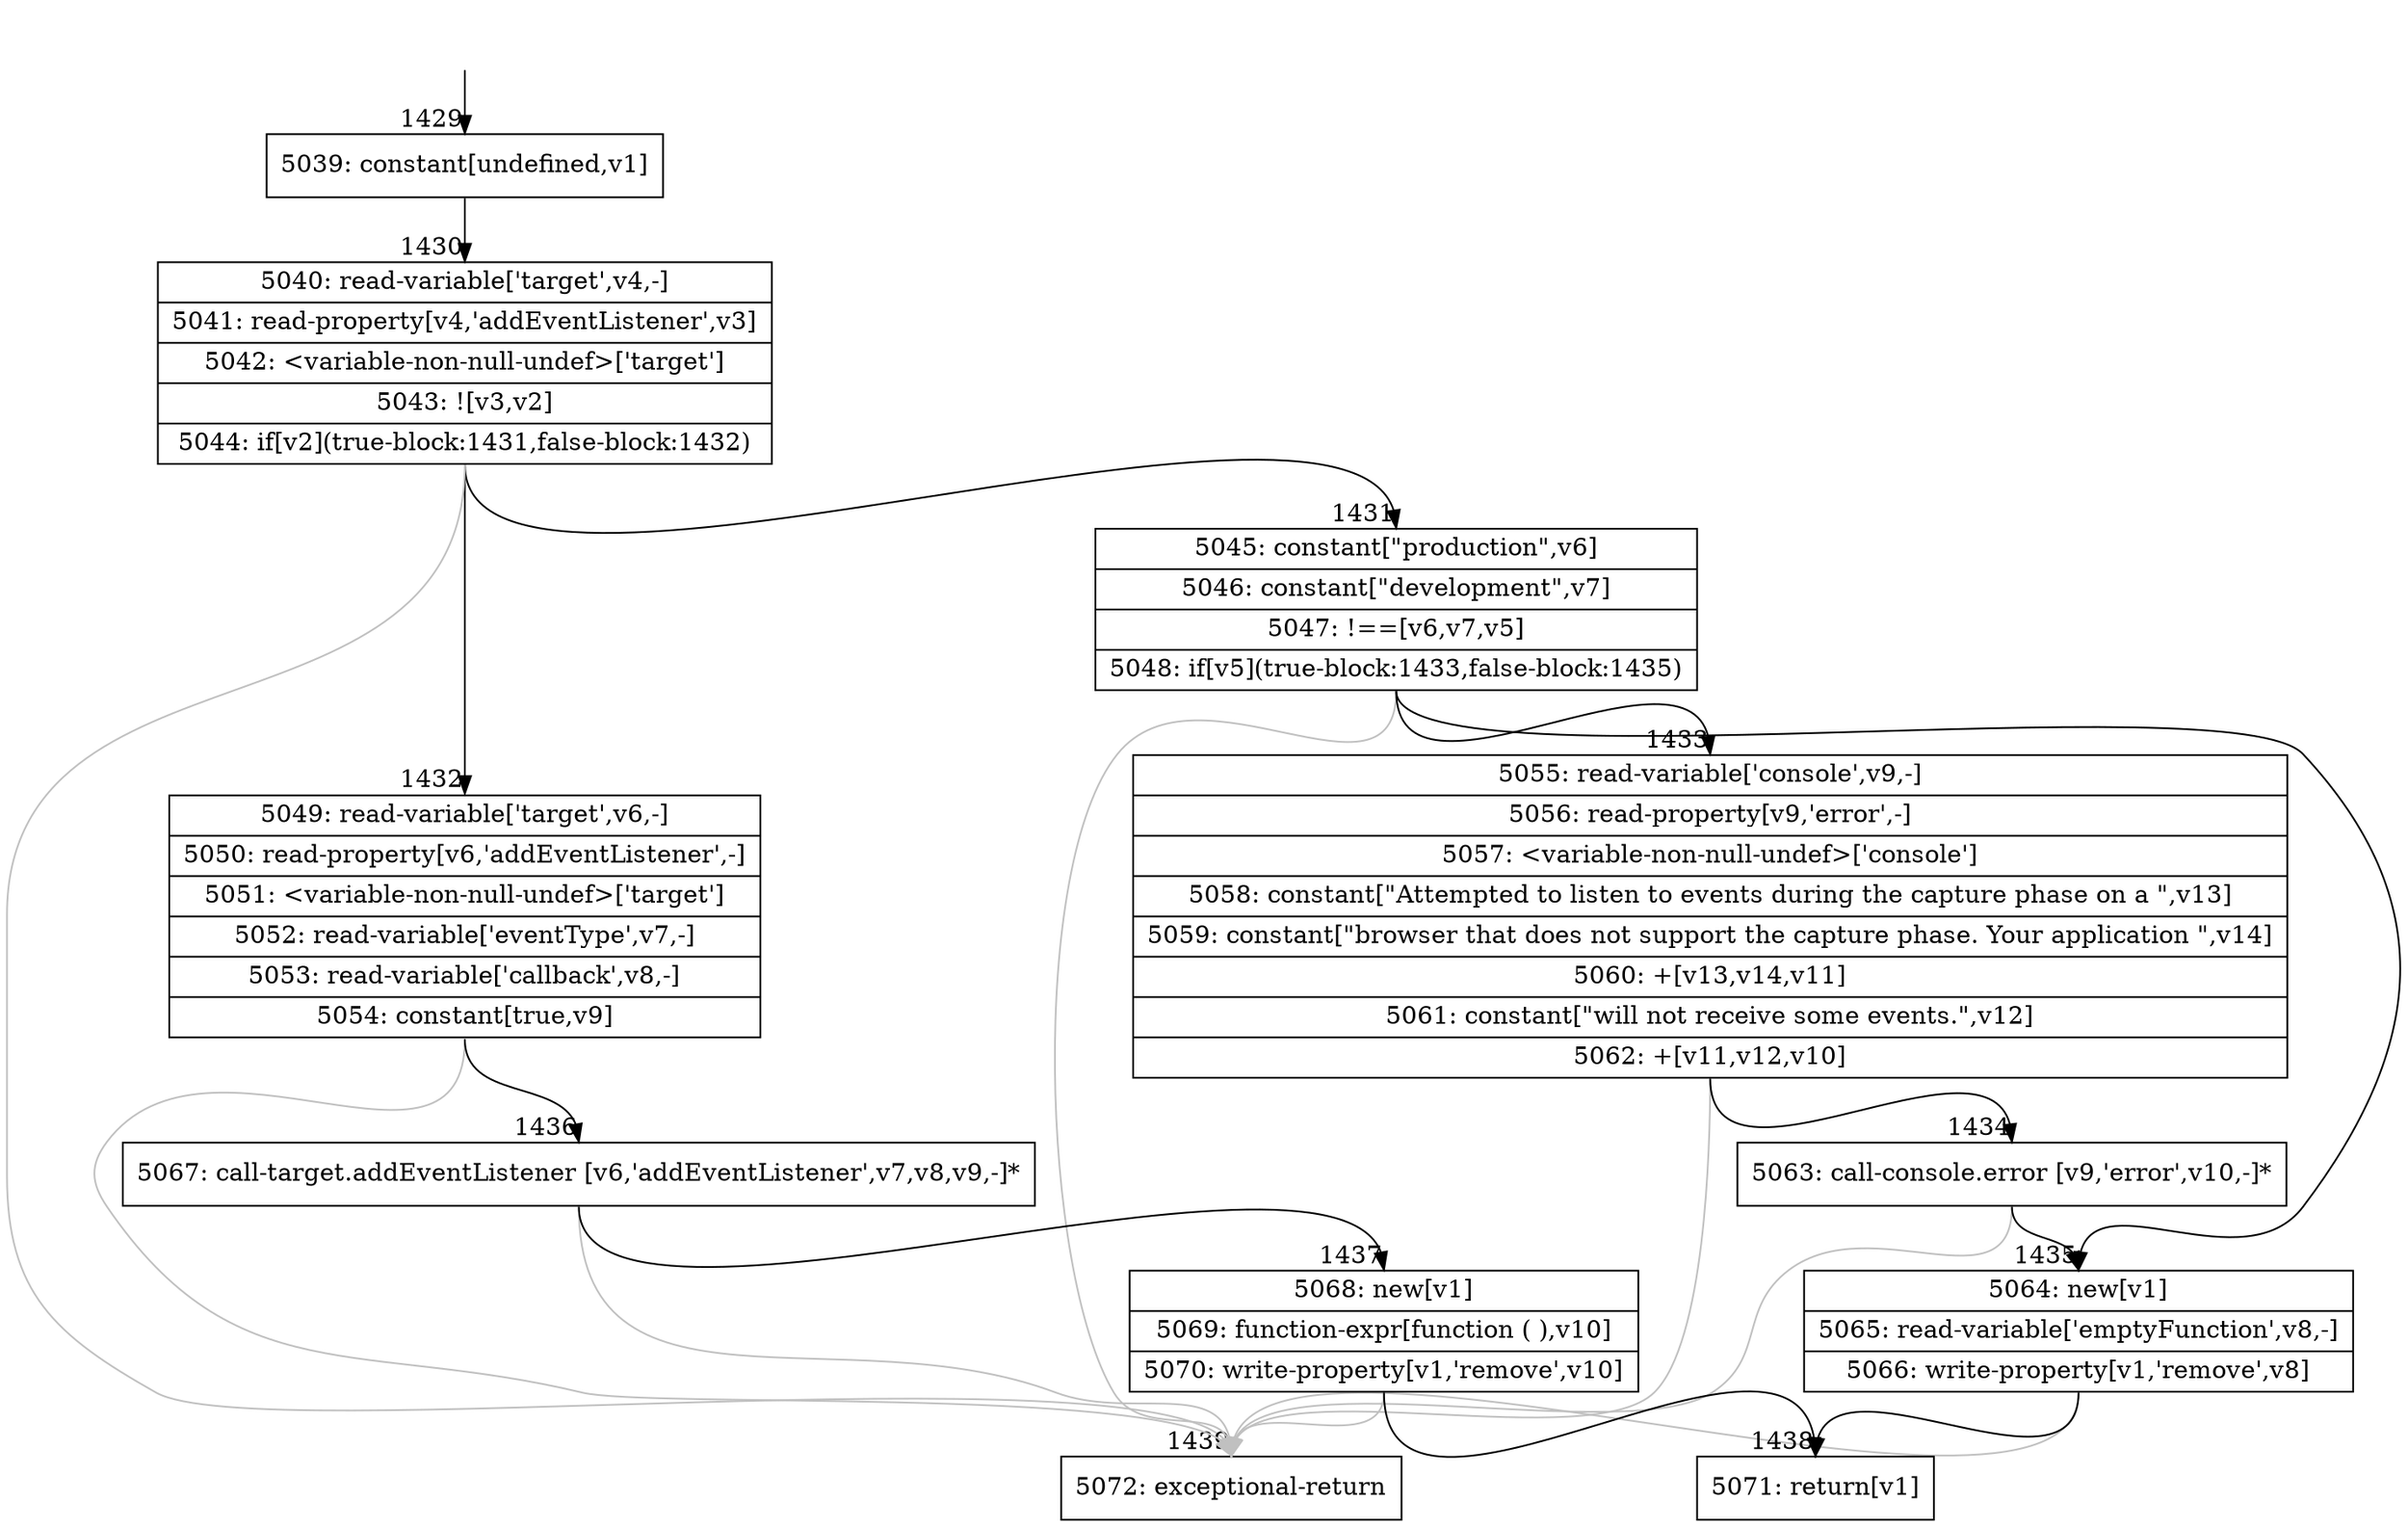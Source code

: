 digraph {
rankdir="TD"
BB_entry89[shape=none,label=""];
BB_entry89 -> BB1429 [tailport=s, headport=n, headlabel="    1429"]
BB1429 [shape=record label="{5039: constant[undefined,v1]}" ] 
BB1429 -> BB1430 [tailport=s, headport=n, headlabel="      1430"]
BB1430 [shape=record label="{5040: read-variable['target',v4,-]|5041: read-property[v4,'addEventListener',v3]|5042: \<variable-non-null-undef\>['target']|5043: ![v3,v2]|5044: if[v2](true-block:1431,false-block:1432)}" ] 
BB1430 -> BB1431 [tailport=s, headport=n, headlabel="      1431"]
BB1430 -> BB1432 [tailport=s, headport=n, headlabel="      1432"]
BB1430 -> BB1439 [tailport=s, headport=n, color=gray, headlabel="      1439"]
BB1431 [shape=record label="{5045: constant[\"production\",v6]|5046: constant[\"development\",v7]|5047: !==[v6,v7,v5]|5048: if[v5](true-block:1433,false-block:1435)}" ] 
BB1431 -> BB1433 [tailport=s, headport=n, headlabel="      1433"]
BB1431 -> BB1435 [tailport=s, headport=n, headlabel="      1435"]
BB1431 -> BB1439 [tailport=s, headport=n, color=gray]
BB1432 [shape=record label="{5049: read-variable['target',v6,-]|5050: read-property[v6,'addEventListener',-]|5051: \<variable-non-null-undef\>['target']|5052: read-variable['eventType',v7,-]|5053: read-variable['callback',v8,-]|5054: constant[true,v9]}" ] 
BB1432 -> BB1436 [tailport=s, headport=n, headlabel="      1436"]
BB1432 -> BB1439 [tailport=s, headport=n, color=gray]
BB1433 [shape=record label="{5055: read-variable['console',v9,-]|5056: read-property[v9,'error',-]|5057: \<variable-non-null-undef\>['console']|5058: constant[\"Attempted to listen to events during the capture phase on a \",v13]|5059: constant[\"browser that does not support the capture phase. Your application \",v14]|5060: +[v13,v14,v11]|5061: constant[\"will not receive some events.\",v12]|5062: +[v11,v12,v10]}" ] 
BB1433 -> BB1434 [tailport=s, headport=n, headlabel="      1434"]
BB1433 -> BB1439 [tailport=s, headport=n, color=gray]
BB1434 [shape=record label="{5063: call-console.error [v9,'error',v10,-]*}" ] 
BB1434 -> BB1435 [tailport=s, headport=n]
BB1434 -> BB1439 [tailport=s, headport=n, color=gray]
BB1435 [shape=record label="{5064: new[v1]|5065: read-variable['emptyFunction',v8,-]|5066: write-property[v1,'remove',v8]}" ] 
BB1435 -> BB1438 [tailport=s, headport=n, headlabel="      1438"]
BB1435 -> BB1439 [tailport=s, headport=n, color=gray]
BB1436 [shape=record label="{5067: call-target.addEventListener [v6,'addEventListener',v7,v8,v9,-]*}" ] 
BB1436 -> BB1437 [tailport=s, headport=n, headlabel="      1437"]
BB1436 -> BB1439 [tailport=s, headport=n, color=gray]
BB1437 [shape=record label="{5068: new[v1]|5069: function-expr[function ( ),v10]|5070: write-property[v1,'remove',v10]}" ] 
BB1437 -> BB1438 [tailport=s, headport=n]
BB1437 -> BB1439 [tailport=s, headport=n, color=gray]
BB1438 [shape=record label="{5071: return[v1]}" ] 
BB1439 [shape=record label="{5072: exceptional-return}" ] 
//#$~ 2622
}
